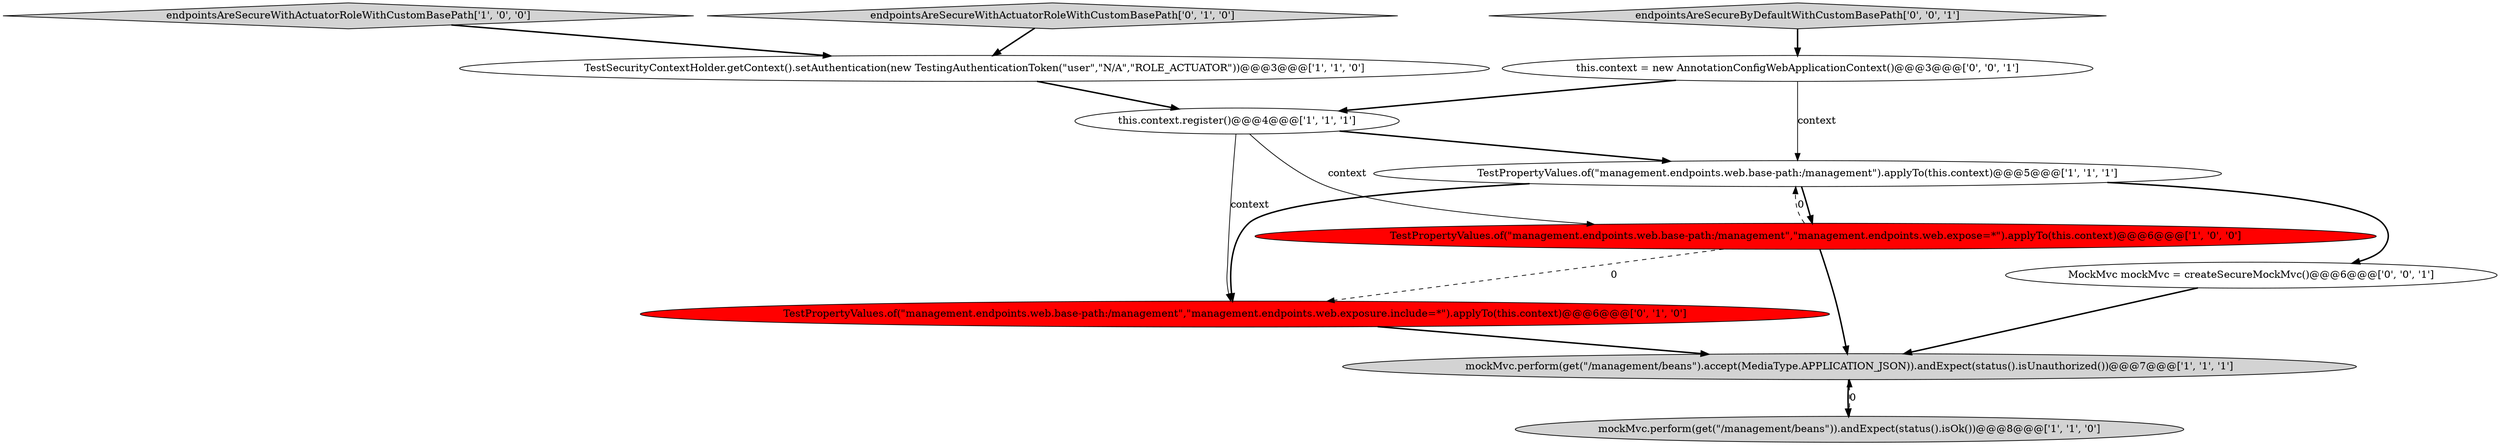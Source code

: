 digraph {
3 [style = filled, label = "this.context.register()@@@4@@@['1', '1', '1']", fillcolor = white, shape = ellipse image = "AAA0AAABBB1BBB"];
4 [style = filled, label = "TestPropertyValues.of(\"management.endpoints.web.base-path:/management\").applyTo(this.context)@@@5@@@['1', '1', '1']", fillcolor = white, shape = ellipse image = "AAA0AAABBB1BBB"];
2 [style = filled, label = "TestSecurityContextHolder.getContext().setAuthentication(new TestingAuthenticationToken(\"user\",\"N/A\",\"ROLE_ACTUATOR\"))@@@3@@@['1', '1', '0']", fillcolor = white, shape = ellipse image = "AAA0AAABBB1BBB"];
9 [style = filled, label = "endpointsAreSecureByDefaultWithCustomBasePath['0', '0', '1']", fillcolor = lightgray, shape = diamond image = "AAA0AAABBB3BBB"];
6 [style = filled, label = "mockMvc.perform(get(\"/management/beans\")).andExpect(status().isOk())@@@8@@@['1', '1', '0']", fillcolor = lightgray, shape = ellipse image = "AAA0AAABBB1BBB"];
7 [style = filled, label = "TestPropertyValues.of(\"management.endpoints.web.base-path:/management\",\"management.endpoints.web.exposure.include=*\").applyTo(this.context)@@@6@@@['0', '1', '0']", fillcolor = red, shape = ellipse image = "AAA1AAABBB2BBB"];
0 [style = filled, label = "mockMvc.perform(get(\"/management/beans\").accept(MediaType.APPLICATION_JSON)).andExpect(status().isUnauthorized())@@@7@@@['1', '1', '1']", fillcolor = lightgray, shape = ellipse image = "AAA0AAABBB1BBB"];
10 [style = filled, label = "MockMvc mockMvc = createSecureMockMvc()@@@6@@@['0', '0', '1']", fillcolor = white, shape = ellipse image = "AAA0AAABBB3BBB"];
8 [style = filled, label = "endpointsAreSecureWithActuatorRoleWithCustomBasePath['0', '1', '0']", fillcolor = lightgray, shape = diamond image = "AAA0AAABBB2BBB"];
1 [style = filled, label = "endpointsAreSecureWithActuatorRoleWithCustomBasePath['1', '0', '0']", fillcolor = lightgray, shape = diamond image = "AAA0AAABBB1BBB"];
5 [style = filled, label = "TestPropertyValues.of(\"management.endpoints.web.base-path:/management\",\"management.endpoints.web.expose=*\").applyTo(this.context)@@@6@@@['1', '0', '0']", fillcolor = red, shape = ellipse image = "AAA1AAABBB1BBB"];
11 [style = filled, label = "this.context = new AnnotationConfigWebApplicationContext()@@@3@@@['0', '0', '1']", fillcolor = white, shape = ellipse image = "AAA0AAABBB3BBB"];
4->10 [style = bold, label=""];
1->2 [style = bold, label=""];
7->0 [style = bold, label=""];
6->0 [style = dashed, label="0"];
9->11 [style = bold, label=""];
3->5 [style = solid, label="context"];
5->0 [style = bold, label=""];
8->2 [style = bold, label=""];
11->3 [style = bold, label=""];
3->7 [style = solid, label="context"];
0->6 [style = bold, label=""];
4->5 [style = bold, label=""];
3->4 [style = bold, label=""];
11->4 [style = solid, label="context"];
5->7 [style = dashed, label="0"];
4->7 [style = bold, label=""];
10->0 [style = bold, label=""];
2->3 [style = bold, label=""];
5->4 [style = dashed, label="0"];
}
